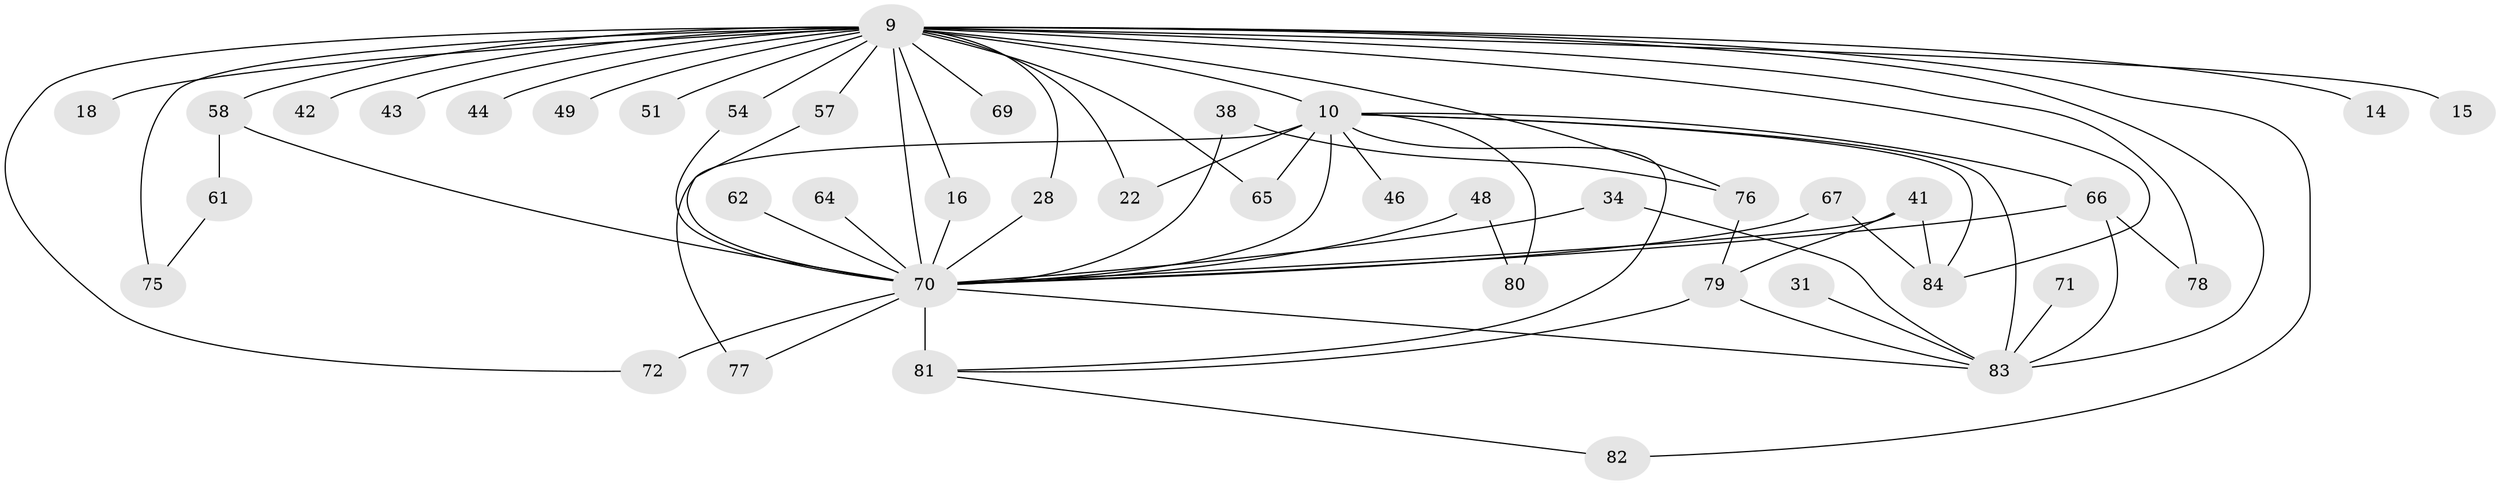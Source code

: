 // original degree distribution, {13: 0.023809523809523808, 20: 0.023809523809523808, 14: 0.011904761904761904, 24: 0.011904761904761904, 19: 0.011904761904761904, 26: 0.011904761904761904, 16: 0.011904761904761904, 17: 0.011904761904761904, 4: 0.09523809523809523, 2: 0.5238095238095238, 3: 0.19047619047619047, 5: 0.03571428571428571, 6: 0.023809523809523808, 9: 0.011904761904761904}
// Generated by graph-tools (version 1.1) at 2025/46/03/09/25 04:46:20]
// undirected, 42 vertices, 68 edges
graph export_dot {
graph [start="1"]
  node [color=gray90,style=filled];
  9 [super="+4+8"];
  10 [super="+7"];
  14;
  15;
  16;
  18;
  22;
  28;
  31;
  34;
  38;
  41 [super="+32"];
  42;
  43;
  44;
  46;
  48;
  49;
  51;
  54;
  57;
  58 [super="+45"];
  61;
  62;
  64;
  65;
  66 [super="+35+36+40+50"];
  67 [super="+56"];
  69;
  70 [super="+24+59+27+12+5"];
  71 [super="+30"];
  72 [super="+60"];
  75 [super="+19"];
  76 [super="+68"];
  77 [super="+20"];
  78;
  79 [super="+73"];
  80;
  81 [super="+52"];
  82;
  83 [super="+74+53"];
  84 [super="+63"];
  9 -- 10 [weight=8];
  9 -- 14 [weight=2];
  9 -- 49 [weight=2];
  9 -- 76 [weight=3];
  9 -- 78;
  9 -- 70 [weight=21];
  9 -- 15 [weight=2];
  9 -- 51 [weight=2];
  9 -- 84;
  9 -- 22;
  9 -- 75 [weight=3];
  9 -- 65;
  9 -- 69;
  9 -- 72;
  9 -- 16;
  9 -- 18 [weight=2];
  9 -- 82;
  9 -- 28;
  9 -- 42;
  9 -- 43;
  9 -- 44;
  9 -- 54;
  9 -- 57;
  9 -- 83 [weight=3];
  9 -- 58 [weight=2];
  10 -- 46 [weight=2];
  10 -- 65;
  10 -- 66 [weight=3];
  10 -- 77 [weight=2];
  10 -- 80;
  10 -- 22;
  10 -- 70 [weight=10];
  10 -- 83 [weight=2];
  10 -- 81;
  10 -- 84 [weight=2];
  16 -- 70;
  28 -- 70;
  31 -- 83 [weight=2];
  34 -- 70;
  34 -- 83;
  38 -- 76;
  38 -- 70 [weight=2];
  41 -- 70 [weight=2];
  41 -- 79;
  41 -- 84;
  48 -- 80;
  48 -- 70 [weight=2];
  54 -- 70;
  57 -- 70;
  58 -- 70;
  58 -- 61;
  61 -- 75;
  62 -- 70 [weight=2];
  64 -- 70 [weight=2];
  66 -- 78;
  66 -- 70 [weight=5];
  66 -- 83;
  67 -- 70 [weight=2];
  67 -- 84;
  70 -- 81 [weight=4];
  70 -- 72 [weight=2];
  70 -- 77;
  70 -- 83 [weight=2];
  71 -- 83 [weight=3];
  76 -- 79;
  79 -- 83;
  79 -- 81;
  81 -- 82;
}
